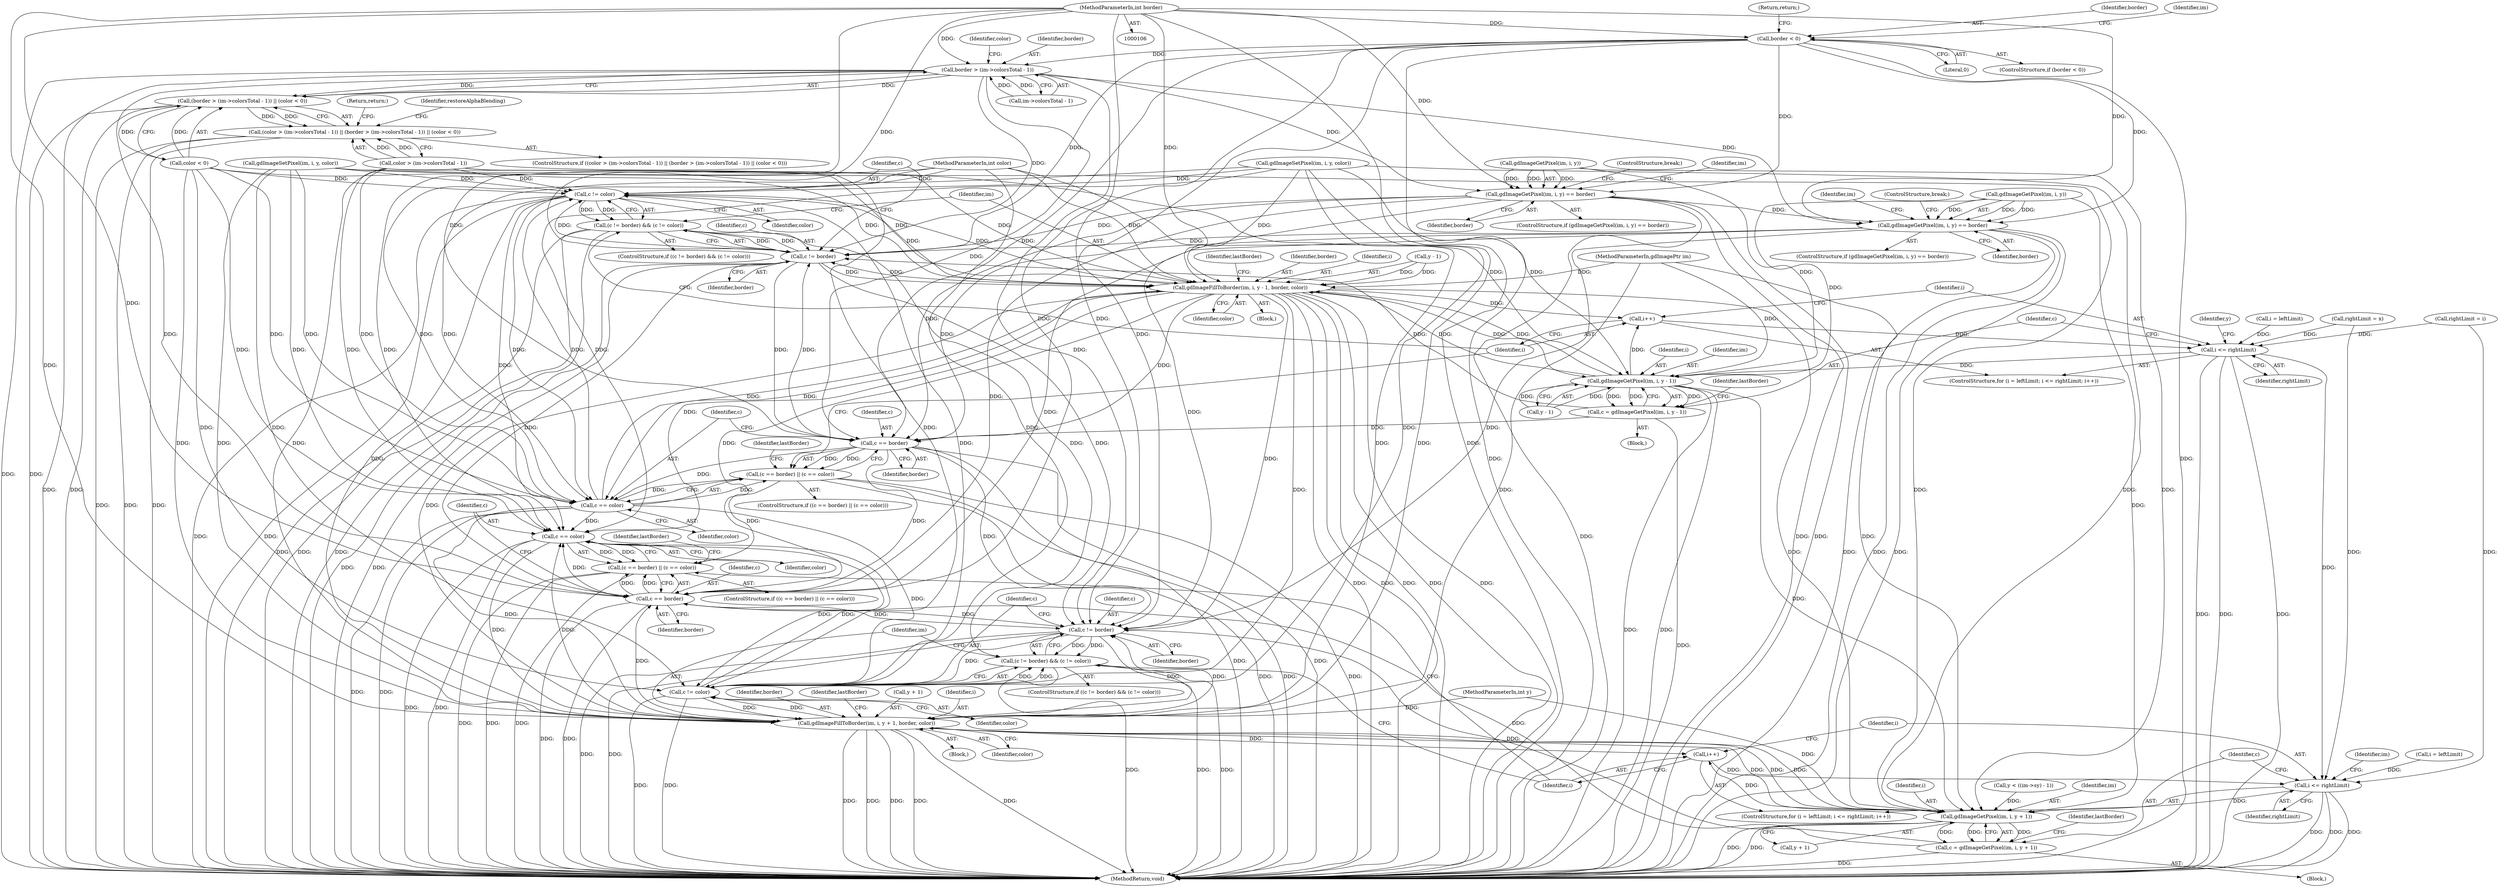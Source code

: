 digraph "1_php-src_863d37ea66d5c960db08d6f4a2cbd2518f0f80d1@del" {
"1000126" [label="(Call,border < 0)"];
"1000110" [label="(MethodParameterIn,int border)"];
"1000147" [label="(Call,border > (im->colorsTotal - 1))"];
"1000146" [label="(Call,(border > (im->colorsTotal - 1)) || (color < 0))"];
"1000138" [label="(Call,(color > (im->colorsTotal - 1)) || (border > (im->colorsTotal - 1)) || (color < 0))"];
"1000226" [label="(Call,gdImageGetPixel(im, i, y) == border)"];
"1000272" [label="(Call,gdImageGetPixel(im, i, y) == border)"];
"1000320" [label="(Call,c != border)"];
"1000319" [label="(Call,(c != border) && (c != color))"];
"1000386" [label="(Call,(c != border) && (c != color))"];
"1000323" [label="(Call,c != color)"];
"1000327" [label="(Call,gdImageFillToBorder(im, i, y - 1, border, color))"];
"1000303" [label="(Call,i++)"];
"1000300" [label="(Call,i <= rightLimit)"];
"1000309" [label="(Call,gdImageGetPixel(im, i, y - 1))"];
"1000307" [label="(Call,c = gdImageGetPixel(im, i, y - 1))"];
"1000341" [label="(Call,c == border)"];
"1000340" [label="(Call,(c == border) || (c == color))"];
"1000407" [label="(Call,(c == border) || (c == color))"];
"1000344" [label="(Call,c == color)"];
"1000390" [label="(Call,c != color)"];
"1000394" [label="(Call,gdImageFillToBorder(im, i, y + 1, border, color))"];
"1000370" [label="(Call,i++)"];
"1000367" [label="(Call,i <= rightLimit)"];
"1000376" [label="(Call,gdImageGetPixel(im, i, y + 1))"];
"1000374" [label="(Call,c = gdImageGetPixel(im, i, y + 1))"];
"1000387" [label="(Call,c != border)"];
"1000408" [label="(Call,c == border)"];
"1000411" [label="(Call,c == color)"];
"1000394" [label="(Call,gdImageFillToBorder(im, i, y + 1, border, color))"];
"1000227" [label="(Call,gdImageGetPixel(im, i, y))"];
"1000406" [label="(ControlStructure,if ((c == border) || (c == color)))"];
"1000126" [label="(Call,border < 0)"];
"1000311" [label="(Identifier,i)"];
"1000423" [label="(MethodReturn,void)"];
"1000336" [label="(Identifier,lastBorder)"];
"1000316" [label="(Identifier,lastBorder)"];
"1000302" [label="(Identifier,rightLimit)"];
"1000408" [label="(Call,c == border)"];
"1000111" [label="(MethodParameterIn,int color)"];
"1000333" [label="(Identifier,border)"];
"1000352" [label="(Call,y < ((im->sy) - 1))"];
"1000391" [label="(Identifier,c)"];
"1000271" [label="(ControlStructure,if (gdImageGetPixel(im, i, y) == border))"];
"1000390" [label="(Call,c != color)"];
"1000334" [label="(Identifier,color)"];
"1000327" [label="(Call,gdImageFillToBorder(im, i, y - 1, border, color))"];
"1000303" [label="(Call,i++)"];
"1000322" [label="(Identifier,border)"];
"1000304" [label="(Identifier,i)"];
"1000107" [label="(MethodParameterIn,gdImagePtr im)"];
"1000416" [label="(Identifier,lastBorder)"];
"1000319" [label="(Call,(c != border) && (c != color))"];
"1000407" [label="(Call,(c == border) || (c == color))"];
"1000138" [label="(Call,(color > (im->colorsTotal - 1)) || (border > (im->colorsTotal - 1)) || (color < 0))"];
"1000233" [label="(ControlStructure,break;)"];
"1000395" [label="(Identifier,im)"];
"1000339" [label="(ControlStructure,if ((c == border) || (c == color)))"];
"1000369" [label="(Identifier,rightLimit)"];
"1000318" [label="(ControlStructure,if ((c != border) && (c != color)))"];
"1000393" [label="(Block,)"];
"1000349" [label="(Identifier,lastBorder)"];
"1000411" [label="(Call,c == color)"];
"1000128" [label="(Literal,0)"];
"1000367" [label="(Call,i <= rightLimit)"];
"1000412" [label="(Identifier,c)"];
"1000149" [label="(Call,im->colorsTotal - 1)"];
"1000155" [label="(Identifier,color)"];
"1000329" [label="(Identifier,i)"];
"1000277" [label="(Identifier,border)"];
"1000353" [label="(Identifier,y)"];
"1000388" [label="(Identifier,c)"];
"1000127" [label="(Identifier,border)"];
"1000345" [label="(Identifier,c)"];
"1000321" [label="(Identifier,c)"];
"1000139" [label="(Call,color > (im->colorsTotal - 1))"];
"1000387" [label="(Call,c != border)"];
"1000281" [label="(Identifier,im)"];
"1000401" [label="(Identifier,color)"];
"1000374" [label="(Call,c = gdImageGetPixel(im, i, y + 1))"];
"1000297" [label="(Call,i = leftLimit)"];
"1000342" [label="(Identifier,c)"];
"1000346" [label="(Identifier,color)"];
"1000413" [label="(Identifier,color)"];
"1000280" [label="(Call,gdImageSetPixel(im, i, y, color))"];
"1000312" [label="(Call,y - 1)"];
"1000148" [label="(Identifier,border)"];
"1000371" [label="(Identifier,i)"];
"1000377" [label="(Identifier,im)"];
"1000231" [label="(Identifier,border)"];
"1000307" [label="(Call,c = gdImageGetPixel(im, i, y - 1))"];
"1000375" [label="(Identifier,c)"];
"1000400" [label="(Identifier,border)"];
"1000389" [label="(Identifier,border)"];
"1000296" [label="(ControlStructure,for (i = leftLimit; i <= rightLimit; i++))"];
"1000340" [label="(Call,(c == border) || (c == color))"];
"1000326" [label="(Block,)"];
"1000272" [label="(Call,gdImageGetPixel(im, i, y) == border)"];
"1000324" [label="(Identifier,c)"];
"1000386" [label="(Call,(c != border) && (c != color))"];
"1000368" [label="(Identifier,i)"];
"1000309" [label="(Call,gdImageGetPixel(im, i, y - 1))"];
"1000379" [label="(Call,y + 1)"];
"1000305" [label="(Block,)"];
"1000279" [label="(ControlStructure,break;)"];
"1000254" [label="(Call,rightLimit = x)"];
"1000134" [label="(Identifier,im)"];
"1000376" [label="(Call,gdImageGetPixel(im, i, y + 1))"];
"1000363" [label="(ControlStructure,for (i = leftLimit; i <= rightLimit; i++))"];
"1000308" [label="(Identifier,c)"];
"1000300" [label="(Call,i <= rightLimit)"];
"1000147" [label="(Call,border > (im->colorsTotal - 1))"];
"1000392" [label="(Identifier,color)"];
"1000403" [label="(Identifier,lastBorder)"];
"1000158" [label="(Return,return;)"];
"1000397" [label="(Call,y + 1)"];
"1000109" [label="(MethodParameterIn,int y)"];
"1000330" [label="(Call,y - 1)"];
"1000410" [label="(Identifier,border)"];
"1000383" [label="(Identifier,lastBorder)"];
"1000341" [label="(Call,c == border)"];
"1000328" [label="(Identifier,im)"];
"1000154" [label="(Call,color < 0)"];
"1000370" [label="(Call,i++)"];
"1000226" [label="(Call,gdImageGetPixel(im, i, y) == border)"];
"1000420" [label="(Identifier,im)"];
"1000396" [label="(Identifier,i)"];
"1000364" [label="(Call,i = leftLimit)"];
"1000343" [label="(Identifier,border)"];
"1000125" [label="(ControlStructure,if (border < 0))"];
"1000325" [label="(Identifier,color)"];
"1000320" [label="(Call,c != border)"];
"1000385" [label="(ControlStructure,if ((c != border) && (c != color)))"];
"1000409" [label="(Identifier,c)"];
"1000110" [label="(MethodParameterIn,int border)"];
"1000137" [label="(ControlStructure,if ((color > (im->colorsTotal - 1)) || (border > (im->colorsTotal - 1)) || (color < 0)))"];
"1000160" [label="(Identifier,restoreAlphaBlending)"];
"1000146" [label="(Call,(border > (im->colorsTotal - 1)) || (color < 0))"];
"1000235" [label="(Identifier,im)"];
"1000310" [label="(Identifier,im)"];
"1000344" [label="(Call,c == color)"];
"1000285" [label="(Call,rightLimit = i)"];
"1000234" [label="(Call,gdImageSetPixel(im, i, y, color))"];
"1000323" [label="(Call,c != color)"];
"1000225" [label="(ControlStructure,if (gdImageGetPixel(im, i, y) == border))"];
"1000372" [label="(Block,)"];
"1000378" [label="(Identifier,i)"];
"1000273" [label="(Call,gdImageGetPixel(im, i, y))"];
"1000301" [label="(Identifier,i)"];
"1000130" [label="(Return,return;)"];
"1000126" -> "1000125"  [label="AST: "];
"1000126" -> "1000128"  [label="CFG: "];
"1000127" -> "1000126"  [label="AST: "];
"1000128" -> "1000126"  [label="AST: "];
"1000130" -> "1000126"  [label="CFG: "];
"1000134" -> "1000126"  [label="CFG: "];
"1000126" -> "1000423"  [label="DDG: "];
"1000126" -> "1000423"  [label="DDG: "];
"1000110" -> "1000126"  [label="DDG: "];
"1000126" -> "1000147"  [label="DDG: "];
"1000126" -> "1000226"  [label="DDG: "];
"1000126" -> "1000272"  [label="DDG: "];
"1000126" -> "1000320"  [label="DDG: "];
"1000126" -> "1000341"  [label="DDG: "];
"1000126" -> "1000387"  [label="DDG: "];
"1000126" -> "1000408"  [label="DDG: "];
"1000110" -> "1000106"  [label="AST: "];
"1000110" -> "1000423"  [label="DDG: "];
"1000110" -> "1000147"  [label="DDG: "];
"1000110" -> "1000226"  [label="DDG: "];
"1000110" -> "1000272"  [label="DDG: "];
"1000110" -> "1000320"  [label="DDG: "];
"1000110" -> "1000327"  [label="DDG: "];
"1000110" -> "1000341"  [label="DDG: "];
"1000110" -> "1000387"  [label="DDG: "];
"1000110" -> "1000394"  [label="DDG: "];
"1000110" -> "1000408"  [label="DDG: "];
"1000147" -> "1000146"  [label="AST: "];
"1000147" -> "1000149"  [label="CFG: "];
"1000148" -> "1000147"  [label="AST: "];
"1000149" -> "1000147"  [label="AST: "];
"1000155" -> "1000147"  [label="CFG: "];
"1000146" -> "1000147"  [label="CFG: "];
"1000147" -> "1000423"  [label="DDG: "];
"1000147" -> "1000423"  [label="DDG: "];
"1000147" -> "1000146"  [label="DDG: "];
"1000147" -> "1000146"  [label="DDG: "];
"1000149" -> "1000147"  [label="DDG: "];
"1000149" -> "1000147"  [label="DDG: "];
"1000147" -> "1000226"  [label="DDG: "];
"1000147" -> "1000272"  [label="DDG: "];
"1000147" -> "1000320"  [label="DDG: "];
"1000147" -> "1000341"  [label="DDG: "];
"1000147" -> "1000387"  [label="DDG: "];
"1000147" -> "1000408"  [label="DDG: "];
"1000146" -> "1000138"  [label="AST: "];
"1000146" -> "1000154"  [label="CFG: "];
"1000154" -> "1000146"  [label="AST: "];
"1000138" -> "1000146"  [label="CFG: "];
"1000146" -> "1000423"  [label="DDG: "];
"1000146" -> "1000423"  [label="DDG: "];
"1000146" -> "1000138"  [label="DDG: "];
"1000146" -> "1000138"  [label="DDG: "];
"1000154" -> "1000146"  [label="DDG: "];
"1000154" -> "1000146"  [label="DDG: "];
"1000138" -> "1000137"  [label="AST: "];
"1000138" -> "1000139"  [label="CFG: "];
"1000139" -> "1000138"  [label="AST: "];
"1000158" -> "1000138"  [label="CFG: "];
"1000160" -> "1000138"  [label="CFG: "];
"1000138" -> "1000423"  [label="DDG: "];
"1000138" -> "1000423"  [label="DDG: "];
"1000138" -> "1000423"  [label="DDG: "];
"1000139" -> "1000138"  [label="DDG: "];
"1000139" -> "1000138"  [label="DDG: "];
"1000226" -> "1000225"  [label="AST: "];
"1000226" -> "1000231"  [label="CFG: "];
"1000227" -> "1000226"  [label="AST: "];
"1000231" -> "1000226"  [label="AST: "];
"1000233" -> "1000226"  [label="CFG: "];
"1000235" -> "1000226"  [label="CFG: "];
"1000226" -> "1000423"  [label="DDG: "];
"1000226" -> "1000423"  [label="DDG: "];
"1000226" -> "1000423"  [label="DDG: "];
"1000227" -> "1000226"  [label="DDG: "];
"1000227" -> "1000226"  [label="DDG: "];
"1000227" -> "1000226"  [label="DDG: "];
"1000226" -> "1000272"  [label="DDG: "];
"1000226" -> "1000320"  [label="DDG: "];
"1000226" -> "1000341"  [label="DDG: "];
"1000226" -> "1000387"  [label="DDG: "];
"1000226" -> "1000408"  [label="DDG: "];
"1000272" -> "1000271"  [label="AST: "];
"1000272" -> "1000277"  [label="CFG: "];
"1000273" -> "1000272"  [label="AST: "];
"1000277" -> "1000272"  [label="AST: "];
"1000279" -> "1000272"  [label="CFG: "];
"1000281" -> "1000272"  [label="CFG: "];
"1000272" -> "1000423"  [label="DDG: "];
"1000272" -> "1000423"  [label="DDG: "];
"1000272" -> "1000423"  [label="DDG: "];
"1000273" -> "1000272"  [label="DDG: "];
"1000273" -> "1000272"  [label="DDG: "];
"1000273" -> "1000272"  [label="DDG: "];
"1000272" -> "1000320"  [label="DDG: "];
"1000272" -> "1000341"  [label="DDG: "];
"1000272" -> "1000387"  [label="DDG: "];
"1000272" -> "1000408"  [label="DDG: "];
"1000320" -> "1000319"  [label="AST: "];
"1000320" -> "1000322"  [label="CFG: "];
"1000321" -> "1000320"  [label="AST: "];
"1000322" -> "1000320"  [label="AST: "];
"1000324" -> "1000320"  [label="CFG: "];
"1000319" -> "1000320"  [label="CFG: "];
"1000320" -> "1000423"  [label="DDG: "];
"1000320" -> "1000423"  [label="DDG: "];
"1000320" -> "1000319"  [label="DDG: "];
"1000320" -> "1000319"  [label="DDG: "];
"1000307" -> "1000320"  [label="DDG: "];
"1000327" -> "1000320"  [label="DDG: "];
"1000341" -> "1000320"  [label="DDG: "];
"1000320" -> "1000323"  [label="DDG: "];
"1000320" -> "1000327"  [label="DDG: "];
"1000320" -> "1000341"  [label="DDG: "];
"1000320" -> "1000387"  [label="DDG: "];
"1000320" -> "1000408"  [label="DDG: "];
"1000319" -> "1000318"  [label="AST: "];
"1000319" -> "1000323"  [label="CFG: "];
"1000323" -> "1000319"  [label="AST: "];
"1000328" -> "1000319"  [label="CFG: "];
"1000304" -> "1000319"  [label="CFG: "];
"1000319" -> "1000423"  [label="DDG: "];
"1000319" -> "1000423"  [label="DDG: "];
"1000319" -> "1000423"  [label="DDG: "];
"1000323" -> "1000319"  [label="DDG: "];
"1000323" -> "1000319"  [label="DDG: "];
"1000319" -> "1000386"  [label="DDG: "];
"1000386" -> "1000385"  [label="AST: "];
"1000386" -> "1000387"  [label="CFG: "];
"1000386" -> "1000390"  [label="CFG: "];
"1000387" -> "1000386"  [label="AST: "];
"1000390" -> "1000386"  [label="AST: "];
"1000395" -> "1000386"  [label="CFG: "];
"1000371" -> "1000386"  [label="CFG: "];
"1000386" -> "1000423"  [label="DDG: "];
"1000386" -> "1000423"  [label="DDG: "];
"1000386" -> "1000423"  [label="DDG: "];
"1000387" -> "1000386"  [label="DDG: "];
"1000387" -> "1000386"  [label="DDG: "];
"1000390" -> "1000386"  [label="DDG: "];
"1000390" -> "1000386"  [label="DDG: "];
"1000323" -> "1000325"  [label="CFG: "];
"1000324" -> "1000323"  [label="AST: "];
"1000325" -> "1000323"  [label="AST: "];
"1000323" -> "1000423"  [label="DDG: "];
"1000323" -> "1000423"  [label="DDG: "];
"1000327" -> "1000323"  [label="DDG: "];
"1000280" -> "1000323"  [label="DDG: "];
"1000234" -> "1000323"  [label="DDG: "];
"1000139" -> "1000323"  [label="DDG: "];
"1000154" -> "1000323"  [label="DDG: "];
"1000344" -> "1000323"  [label="DDG: "];
"1000111" -> "1000323"  [label="DDG: "];
"1000323" -> "1000327"  [label="DDG: "];
"1000323" -> "1000344"  [label="DDG: "];
"1000323" -> "1000390"  [label="DDG: "];
"1000323" -> "1000394"  [label="DDG: "];
"1000323" -> "1000411"  [label="DDG: "];
"1000327" -> "1000326"  [label="AST: "];
"1000327" -> "1000334"  [label="CFG: "];
"1000328" -> "1000327"  [label="AST: "];
"1000329" -> "1000327"  [label="AST: "];
"1000330" -> "1000327"  [label="AST: "];
"1000333" -> "1000327"  [label="AST: "];
"1000334" -> "1000327"  [label="AST: "];
"1000336" -> "1000327"  [label="CFG: "];
"1000327" -> "1000423"  [label="DDG: "];
"1000327" -> "1000423"  [label="DDG: "];
"1000327" -> "1000423"  [label="DDG: "];
"1000327" -> "1000423"  [label="DDG: "];
"1000327" -> "1000423"  [label="DDG: "];
"1000327" -> "1000303"  [label="DDG: "];
"1000327" -> "1000309"  [label="DDG: "];
"1000309" -> "1000327"  [label="DDG: "];
"1000309" -> "1000327"  [label="DDG: "];
"1000107" -> "1000327"  [label="DDG: "];
"1000330" -> "1000327"  [label="DDG: "];
"1000330" -> "1000327"  [label="DDG: "];
"1000280" -> "1000327"  [label="DDG: "];
"1000234" -> "1000327"  [label="DDG: "];
"1000139" -> "1000327"  [label="DDG: "];
"1000154" -> "1000327"  [label="DDG: "];
"1000344" -> "1000327"  [label="DDG: "];
"1000111" -> "1000327"  [label="DDG: "];
"1000327" -> "1000341"  [label="DDG: "];
"1000327" -> "1000344"  [label="DDG: "];
"1000327" -> "1000376"  [label="DDG: "];
"1000327" -> "1000387"  [label="DDG: "];
"1000327" -> "1000390"  [label="DDG: "];
"1000327" -> "1000394"  [label="DDG: "];
"1000327" -> "1000408"  [label="DDG: "];
"1000327" -> "1000411"  [label="DDG: "];
"1000303" -> "1000296"  [label="AST: "];
"1000303" -> "1000304"  [label="CFG: "];
"1000304" -> "1000303"  [label="AST: "];
"1000301" -> "1000303"  [label="CFG: "];
"1000303" -> "1000300"  [label="DDG: "];
"1000309" -> "1000303"  [label="DDG: "];
"1000300" -> "1000296"  [label="AST: "];
"1000300" -> "1000302"  [label="CFG: "];
"1000301" -> "1000300"  [label="AST: "];
"1000302" -> "1000300"  [label="AST: "];
"1000308" -> "1000300"  [label="CFG: "];
"1000353" -> "1000300"  [label="CFG: "];
"1000300" -> "1000423"  [label="DDG: "];
"1000300" -> "1000423"  [label="DDG: "];
"1000300" -> "1000423"  [label="DDG: "];
"1000297" -> "1000300"  [label="DDG: "];
"1000285" -> "1000300"  [label="DDG: "];
"1000254" -> "1000300"  [label="DDG: "];
"1000300" -> "1000309"  [label="DDG: "];
"1000300" -> "1000367"  [label="DDG: "];
"1000309" -> "1000307"  [label="AST: "];
"1000309" -> "1000312"  [label="CFG: "];
"1000310" -> "1000309"  [label="AST: "];
"1000311" -> "1000309"  [label="AST: "];
"1000312" -> "1000309"  [label="AST: "];
"1000307" -> "1000309"  [label="CFG: "];
"1000309" -> "1000423"  [label="DDG: "];
"1000309" -> "1000423"  [label="DDG: "];
"1000309" -> "1000307"  [label="DDG: "];
"1000309" -> "1000307"  [label="DDG: "];
"1000309" -> "1000307"  [label="DDG: "];
"1000234" -> "1000309"  [label="DDG: "];
"1000227" -> "1000309"  [label="DDG: "];
"1000273" -> "1000309"  [label="DDG: "];
"1000280" -> "1000309"  [label="DDG: "];
"1000107" -> "1000309"  [label="DDG: "];
"1000312" -> "1000309"  [label="DDG: "];
"1000312" -> "1000309"  [label="DDG: "];
"1000309" -> "1000376"  [label="DDG: "];
"1000307" -> "1000305"  [label="AST: "];
"1000308" -> "1000307"  [label="AST: "];
"1000316" -> "1000307"  [label="CFG: "];
"1000307" -> "1000423"  [label="DDG: "];
"1000307" -> "1000341"  [label="DDG: "];
"1000341" -> "1000340"  [label="AST: "];
"1000341" -> "1000343"  [label="CFG: "];
"1000342" -> "1000341"  [label="AST: "];
"1000343" -> "1000341"  [label="AST: "];
"1000345" -> "1000341"  [label="CFG: "];
"1000340" -> "1000341"  [label="CFG: "];
"1000341" -> "1000423"  [label="DDG: "];
"1000341" -> "1000423"  [label="DDG: "];
"1000341" -> "1000340"  [label="DDG: "];
"1000341" -> "1000340"  [label="DDG: "];
"1000341" -> "1000344"  [label="DDG: "];
"1000341" -> "1000387"  [label="DDG: "];
"1000341" -> "1000408"  [label="DDG: "];
"1000340" -> "1000339"  [label="AST: "];
"1000340" -> "1000344"  [label="CFG: "];
"1000344" -> "1000340"  [label="AST: "];
"1000349" -> "1000340"  [label="CFG: "];
"1000304" -> "1000340"  [label="CFG: "];
"1000340" -> "1000423"  [label="DDG: "];
"1000340" -> "1000423"  [label="DDG: "];
"1000340" -> "1000423"  [label="DDG: "];
"1000344" -> "1000340"  [label="DDG: "];
"1000344" -> "1000340"  [label="DDG: "];
"1000340" -> "1000407"  [label="DDG: "];
"1000407" -> "1000406"  [label="AST: "];
"1000407" -> "1000408"  [label="CFG: "];
"1000407" -> "1000411"  [label="CFG: "];
"1000408" -> "1000407"  [label="AST: "];
"1000411" -> "1000407"  [label="AST: "];
"1000416" -> "1000407"  [label="CFG: "];
"1000371" -> "1000407"  [label="CFG: "];
"1000407" -> "1000423"  [label="DDG: "];
"1000407" -> "1000423"  [label="DDG: "];
"1000407" -> "1000423"  [label="DDG: "];
"1000408" -> "1000407"  [label="DDG: "];
"1000408" -> "1000407"  [label="DDG: "];
"1000411" -> "1000407"  [label="DDG: "];
"1000411" -> "1000407"  [label="DDG: "];
"1000344" -> "1000346"  [label="CFG: "];
"1000345" -> "1000344"  [label="AST: "];
"1000346" -> "1000344"  [label="AST: "];
"1000344" -> "1000423"  [label="DDG: "];
"1000344" -> "1000423"  [label="DDG: "];
"1000280" -> "1000344"  [label="DDG: "];
"1000234" -> "1000344"  [label="DDG: "];
"1000139" -> "1000344"  [label="DDG: "];
"1000154" -> "1000344"  [label="DDG: "];
"1000111" -> "1000344"  [label="DDG: "];
"1000344" -> "1000390"  [label="DDG: "];
"1000344" -> "1000394"  [label="DDG: "];
"1000344" -> "1000411"  [label="DDG: "];
"1000390" -> "1000392"  [label="CFG: "];
"1000391" -> "1000390"  [label="AST: "];
"1000392" -> "1000390"  [label="AST: "];
"1000390" -> "1000423"  [label="DDG: "];
"1000390" -> "1000423"  [label="DDG: "];
"1000387" -> "1000390"  [label="DDG: "];
"1000280" -> "1000390"  [label="DDG: "];
"1000394" -> "1000390"  [label="DDG: "];
"1000234" -> "1000390"  [label="DDG: "];
"1000139" -> "1000390"  [label="DDG: "];
"1000154" -> "1000390"  [label="DDG: "];
"1000411" -> "1000390"  [label="DDG: "];
"1000111" -> "1000390"  [label="DDG: "];
"1000390" -> "1000394"  [label="DDG: "];
"1000390" -> "1000411"  [label="DDG: "];
"1000394" -> "1000393"  [label="AST: "];
"1000394" -> "1000401"  [label="CFG: "];
"1000395" -> "1000394"  [label="AST: "];
"1000396" -> "1000394"  [label="AST: "];
"1000397" -> "1000394"  [label="AST: "];
"1000400" -> "1000394"  [label="AST: "];
"1000401" -> "1000394"  [label="AST: "];
"1000403" -> "1000394"  [label="CFG: "];
"1000394" -> "1000423"  [label="DDG: "];
"1000394" -> "1000423"  [label="DDG: "];
"1000394" -> "1000423"  [label="DDG: "];
"1000394" -> "1000423"  [label="DDG: "];
"1000394" -> "1000423"  [label="DDG: "];
"1000394" -> "1000370"  [label="DDG: "];
"1000394" -> "1000376"  [label="DDG: "];
"1000394" -> "1000387"  [label="DDG: "];
"1000376" -> "1000394"  [label="DDG: "];
"1000376" -> "1000394"  [label="DDG: "];
"1000107" -> "1000394"  [label="DDG: "];
"1000387" -> "1000394"  [label="DDG: "];
"1000280" -> "1000394"  [label="DDG: "];
"1000234" -> "1000394"  [label="DDG: "];
"1000139" -> "1000394"  [label="DDG: "];
"1000154" -> "1000394"  [label="DDG: "];
"1000411" -> "1000394"  [label="DDG: "];
"1000111" -> "1000394"  [label="DDG: "];
"1000109" -> "1000394"  [label="DDG: "];
"1000394" -> "1000408"  [label="DDG: "];
"1000394" -> "1000411"  [label="DDG: "];
"1000370" -> "1000363"  [label="AST: "];
"1000370" -> "1000371"  [label="CFG: "];
"1000371" -> "1000370"  [label="AST: "];
"1000368" -> "1000370"  [label="CFG: "];
"1000370" -> "1000367"  [label="DDG: "];
"1000376" -> "1000370"  [label="DDG: "];
"1000367" -> "1000363"  [label="AST: "];
"1000367" -> "1000369"  [label="CFG: "];
"1000368" -> "1000367"  [label="AST: "];
"1000369" -> "1000367"  [label="AST: "];
"1000375" -> "1000367"  [label="CFG: "];
"1000420" -> "1000367"  [label="CFG: "];
"1000367" -> "1000423"  [label="DDG: "];
"1000367" -> "1000423"  [label="DDG: "];
"1000367" -> "1000423"  [label="DDG: "];
"1000364" -> "1000367"  [label="DDG: "];
"1000285" -> "1000367"  [label="DDG: "];
"1000254" -> "1000367"  [label="DDG: "];
"1000367" -> "1000376"  [label="DDG: "];
"1000376" -> "1000374"  [label="AST: "];
"1000376" -> "1000379"  [label="CFG: "];
"1000377" -> "1000376"  [label="AST: "];
"1000378" -> "1000376"  [label="AST: "];
"1000379" -> "1000376"  [label="AST: "];
"1000374" -> "1000376"  [label="CFG: "];
"1000376" -> "1000423"  [label="DDG: "];
"1000376" -> "1000423"  [label="DDG: "];
"1000376" -> "1000374"  [label="DDG: "];
"1000376" -> "1000374"  [label="DDG: "];
"1000376" -> "1000374"  [label="DDG: "];
"1000234" -> "1000376"  [label="DDG: "];
"1000227" -> "1000376"  [label="DDG: "];
"1000273" -> "1000376"  [label="DDG: "];
"1000280" -> "1000376"  [label="DDG: "];
"1000107" -> "1000376"  [label="DDG: "];
"1000352" -> "1000376"  [label="DDG: "];
"1000109" -> "1000376"  [label="DDG: "];
"1000374" -> "1000372"  [label="AST: "];
"1000375" -> "1000374"  [label="AST: "];
"1000383" -> "1000374"  [label="CFG: "];
"1000374" -> "1000423"  [label="DDG: "];
"1000374" -> "1000387"  [label="DDG: "];
"1000374" -> "1000408"  [label="DDG: "];
"1000387" -> "1000389"  [label="CFG: "];
"1000388" -> "1000387"  [label="AST: "];
"1000389" -> "1000387"  [label="AST: "];
"1000391" -> "1000387"  [label="CFG: "];
"1000387" -> "1000423"  [label="DDG: "];
"1000387" -> "1000423"  [label="DDG: "];
"1000408" -> "1000387"  [label="DDG: "];
"1000387" -> "1000408"  [label="DDG: "];
"1000408" -> "1000410"  [label="CFG: "];
"1000409" -> "1000408"  [label="AST: "];
"1000410" -> "1000408"  [label="AST: "];
"1000412" -> "1000408"  [label="CFG: "];
"1000408" -> "1000423"  [label="DDG: "];
"1000408" -> "1000423"  [label="DDG: "];
"1000408" -> "1000411"  [label="DDG: "];
"1000411" -> "1000413"  [label="CFG: "];
"1000412" -> "1000411"  [label="AST: "];
"1000413" -> "1000411"  [label="AST: "];
"1000411" -> "1000423"  [label="DDG: "];
"1000411" -> "1000423"  [label="DDG: "];
"1000280" -> "1000411"  [label="DDG: "];
"1000234" -> "1000411"  [label="DDG: "];
"1000139" -> "1000411"  [label="DDG: "];
"1000154" -> "1000411"  [label="DDG: "];
"1000111" -> "1000411"  [label="DDG: "];
}
